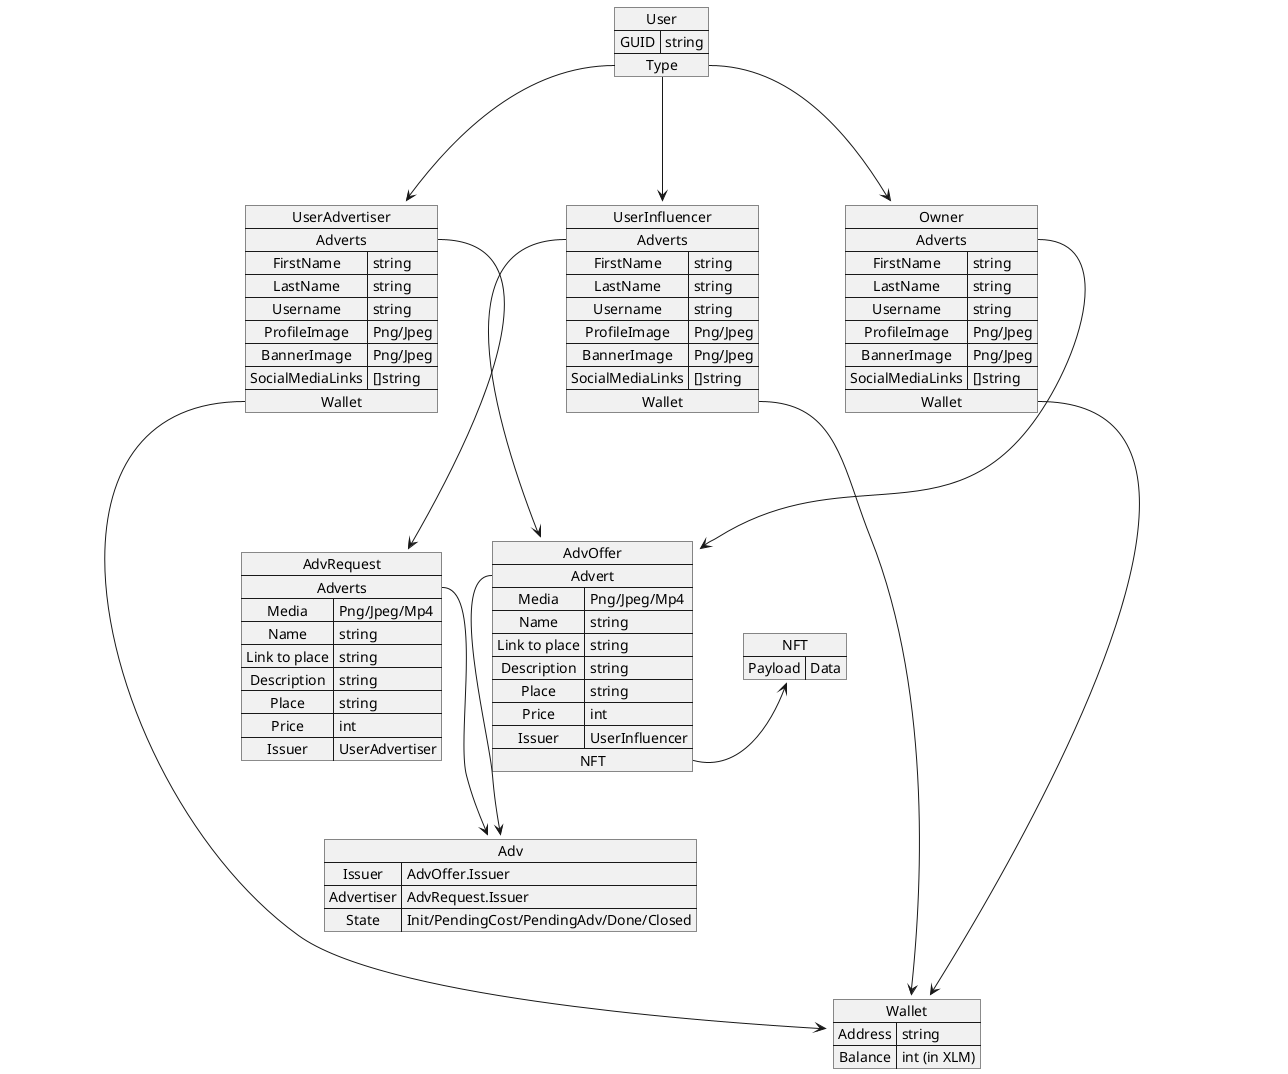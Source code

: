 @startuml
'https://plantuml.com/object-diagram

map NFT{
  Payload => Data
}

map Adv{
  Issuer => AdvOffer.Issuer
  Advertiser => AdvRequest.Issuer
  State => Init/PendingCost/PendingAdv/Done/Closed
}


map Wallet{
  Address => string
  Balance => int (in XLM)
}

map AdvRequest {
 Adverts *--> Adv
 Media => Png/Jpeg/Mp4
 Name => string
 Link to place => string
 Description => string
 Place => string
 Price => int
 Issuer => UserAdvertiser
}

map AdvOffer {
 Advert *--> Adv
 Media => Png/Jpeg/Mp4
 Name => string
 Link to place => string
 Description => string
 Place => string
 Price => int
 Issuer => UserInfluencer
 NFT *-> NFT
}

map UserAdvertiser {
 Adverts *---> AdvRequest
 FirstName => string
 LastName => string
 Username => string
 ProfileImage => Png/Jpeg
 BannerImage => Png/Jpeg
 SocialMediaLinks => []string
 Wallet *-> Wallet
}

map UserInfluencer {
 Adverts *---> AdvOffer
 FirstName => string
 LastName => string
 Username => string
 ProfileImage => Png/Jpeg
 BannerImage => Png/Jpeg
 SocialMediaLinks => []string
 Wallet *-> Wallet
}


map Owner{
 Adverts *--> AdvOffer
 FirstName => string
 LastName => string
 Username => string
 ProfileImage => Png/Jpeg
 BannerImage => Png/Jpeg
 SocialMediaLinks => []string
 Wallet *-----> Wallet
}

map User {
 GUID => string
 Type *---> UserInfluencer
 Type *---> UserAdvertiser
 Type *---> Owner
}


@enduml

